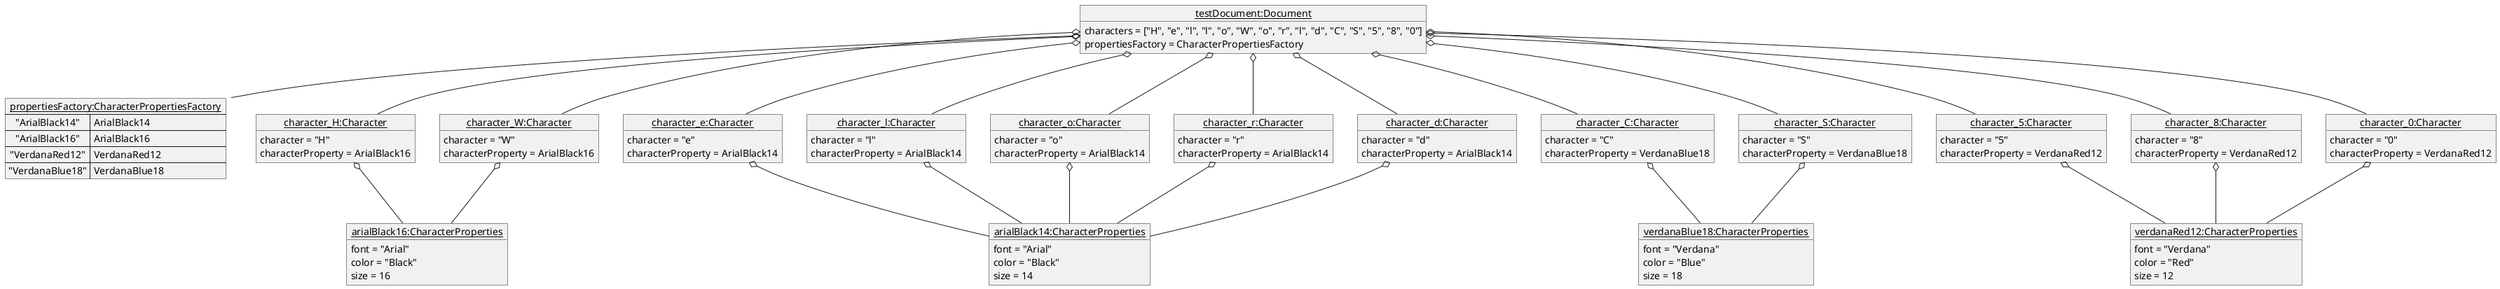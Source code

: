 @startuml
'https://plantuml.com/object-diagram

object "<u>testDocument:Document</u>" as td {
    characters = ["H", "e", "l", "l", "o", "W", "o", "r", "l", "d", "C", "S", "5", "8", "0"]
    propertiesFactory = CharacterPropertiesFactory
}

map "<u>propertiesFactory:CharacterPropertiesFactory</u>" as pf {
    "ArialBlack14" => ArialBlack14
    "ArialBlack16" => ArialBlack16
    "VerdanaRed12" => VerdanaRed12
    "VerdanaBlue18" => VerdanaBlue18
}

object "<u>character_H:Character</u>" as cH {
    character = "H"
    characterProperty = ArialBlack16
}

object "<u>character_e:Character</u>" as ce {
    character = "e"
    characterProperty = ArialBlack14
}

object "<u>character_l:Character</u>" as cl {
    character = "l"
    characterProperty = ArialBlack14
}

object "<u>character_o:Character</u>" as co {
    character = "o"
    characterProperty = ArialBlack14
}

object "<u>character_W:Character</u>" as cW {
    character = "W"
    characterProperty = ArialBlack16
}

object "<u>character_r:Character</u>" as cr {
    character = "r"
    characterProperty = ArialBlack14
}

object "<u>character_d:Character</u>" as cd {
    character = "d"
    characterProperty = ArialBlack14
}

object "<u>character_C:Character</u>" as cC {
    character = "C"
    characterProperty = VerdanaBlue18
}

object "<u>character_S:Character</u>" as cS {
    character = "S"
    characterProperty = VerdanaBlue18
}

object "<u>character_5:Character</u>" as c5 {
    character = "5"
    characterProperty = VerdanaRed12
}

object "<u>character_8:Character</u>" as c8{
    character = "8"
    characterProperty = VerdanaRed12
}

object "<u>character_0:Character</u>" as c0{
    character = "0"
    characterProperty = VerdanaRed12
}

object "<u>arialBlack16:CharacterProperties</u>" as ab16{
    font = "Arial"
    color = "Black"
    size = 16
}

object "<u>arialBlack14:CharacterProperties</u>" as ab14{
    font = "Arial"
    color = "Black"
    size = 14
}

object "<u>verdanaBlue18:CharacterProperties</u>" as vb18{
    font = "Verdana"
    color = "Blue"
    size = 18
}

object "<u>verdanaRed12:CharacterProperties</u>" as vr12{
    font = "Verdana"
    color = "Red"
    size = 12
}

td o-- cH
td o-- ce
td o-- cl
td o-- co
td o-- cW
td o-- cr
td o-- cd
td o-- cC
td o-- cS
td o-- c5
td o-- c8
td o-- c0
td o-- pf

cH o-- ab16
ce o-- ab14
cl o-- ab14
co o-- ab14
cW o-- ab16
cr o-- ab14
cd o-- ab14
cC o-- vb18
cS o-- vb18
c5 o-- vr12
c8 o-- vr12
c0 o-- vr12

@enduml

